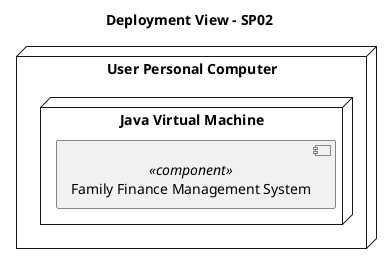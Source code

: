@startuml

title Deployment View - SP02

node "User Personal Computer" {
    node "Java Virtual Machine" {
        component "Family Finance Management System" <<component>> {
        }
    }
}

@enduml
